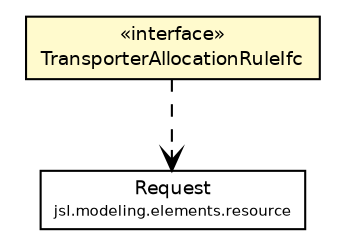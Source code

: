 #!/usr/local/bin/dot
#
# Class diagram 
# Generated by UMLGraph version 5.4 (http://www.umlgraph.org/)
#

digraph G {
	edge [fontname="Helvetica",fontsize=10,labelfontname="Helvetica",labelfontsize=10];
	node [fontname="Helvetica",fontsize=10,shape=plaintext];
	nodesep=0.25;
	ranksep=0.5;
	// jsl.modeling.elements.resource.Request
	c224376 [label=<<table title="jsl.modeling.elements.resource.Request" border="0" cellborder="1" cellspacing="0" cellpadding="2" port="p" href="../../resource/Request.html">
		<tr><td><table border="0" cellspacing="0" cellpadding="1">
<tr><td align="center" balign="center"> Request </td></tr>
<tr><td align="center" balign="center"><font point-size="7.0"> jsl.modeling.elements.resource </font></td></tr>
		</table></td></tr>
		</table>>, URL="../../resource/Request.html", fontname="Helvetica", fontcolor="black", fontsize=9.0];
	// jsl.modeling.elements.spatial.transporter.TransporterAllocationRuleIfc
	c224465 [label=<<table title="jsl.modeling.elements.spatial.transporter.TransporterAllocationRuleIfc" border="0" cellborder="1" cellspacing="0" cellpadding="2" port="p" bgcolor="lemonChiffon" href="./TransporterAllocationRuleIfc.html">
		<tr><td><table border="0" cellspacing="0" cellpadding="1">
<tr><td align="center" balign="center"> &#171;interface&#187; </td></tr>
<tr><td align="center" balign="center"> TransporterAllocationRuleIfc </td></tr>
		</table></td></tr>
		</table>>, URL="./TransporterAllocationRuleIfc.html", fontname="Helvetica", fontcolor="black", fontsize=9.0];
	// jsl.modeling.elements.spatial.transporter.TransporterAllocationRuleIfc DEPEND jsl.modeling.elements.resource.Request
	c224465:p -> c224376:p [taillabel="", label="", headlabel="", fontname="Helvetica", fontcolor="black", fontsize=10.0, color="black", arrowhead=open, style=dashed];
}

